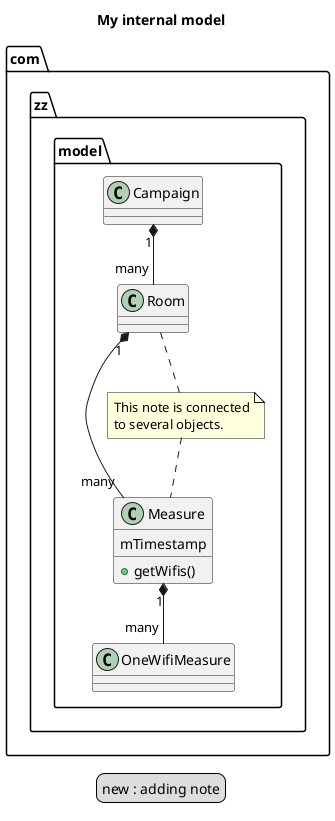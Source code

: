 
@startuml
	title My internal model

	class com.zz.model.Campaign 
	class com.zz.model.Room 
	class com.zz.model.Measure {
		mTimestamp
		+ getWifis()
	}
	class com.zz.model.OneWifiMeasure

	com.zz.model.Campaign "1" *-- "many" com.zz.model.Room
	com.zz.model.Room "1" *--  "many" com.zz.model.Measure
	com.zz.model.Measure "1" *--  "many" com.zz.model.OneWifiMeasure


    note "This note is connected\nto several objects." as com.zz.model.Note
    com.zz.model.Room .. com.zz.model.Note
    com.zz.model.Note .. com.zz.model.Measure

	legend
		new : adding note
	endlegend
@enduml